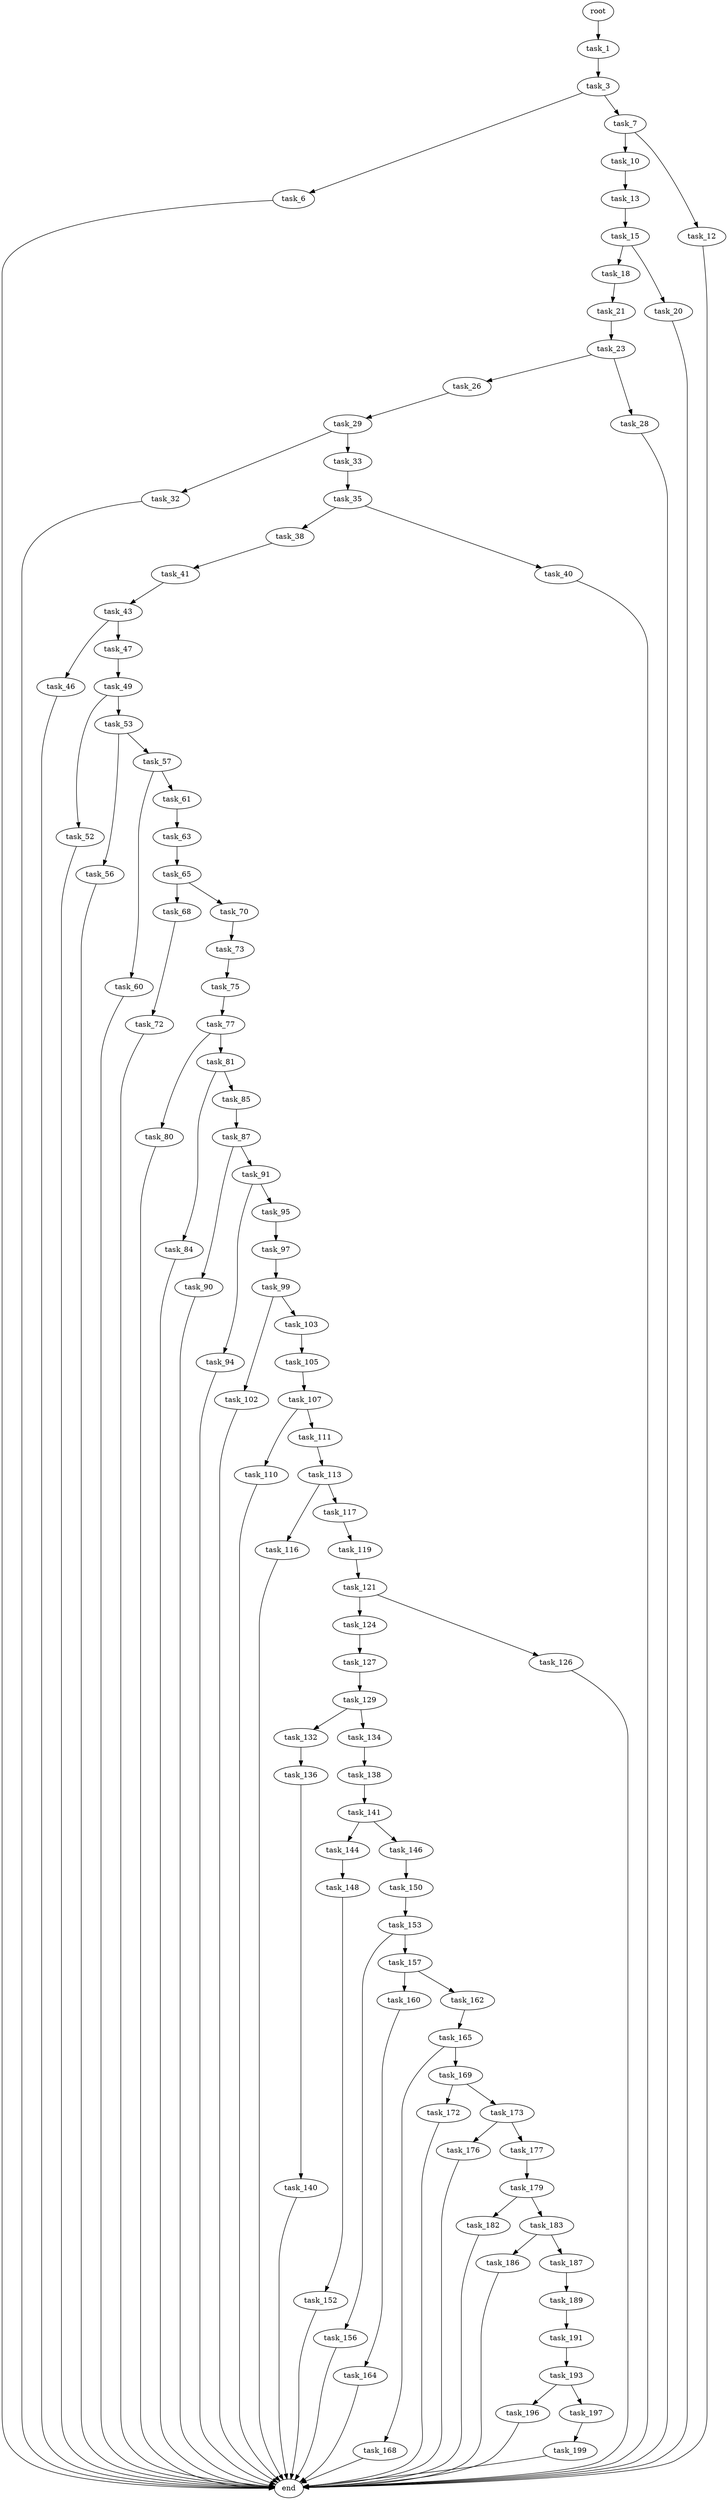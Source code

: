 digraph G {
  root [size="0.000000"];
  task_1 [size="7194561379.000000"];
  task_3 [size="24185521402.000000"];
  task_6 [size="3156794502.000000"];
  task_7 [size="6561744989.000000"];
  task_10 [size="8589934592.000000"];
  task_12 [size="5345104428.000000"];
  task_13 [size="223607750858.000000"];
  task_15 [size="121158949187.000000"];
  task_18 [size="5615894917.000000"];
  task_20 [size="126346225859.000000"];
  task_21 [size="68719476736.000000"];
  task_23 [size="430369591456.000000"];
  task_26 [size="47961100927.000000"];
  task_28 [size="1323129793763.000000"];
  task_29 [size="107138261778.000000"];
  task_32 [size="8589934592.000000"];
  task_33 [size="368293445632.000000"];
  task_35 [size="31501611837.000000"];
  task_38 [size="542446745727.000000"];
  task_40 [size="4537292789.000000"];
  task_41 [size="1073741824000.000000"];
  task_43 [size="7210215919.000000"];
  task_46 [size="134217728000.000000"];
  task_47 [size="1792554826.000000"];
  task_49 [size="6144938253.000000"];
  task_52 [size="549755813888.000000"];
  task_53 [size="412656878547.000000"];
  task_56 [size="48673358414.000000"];
  task_57 [size="3068037891.000000"];
  task_60 [size="231928233984.000000"];
  task_61 [size="706750414.000000"];
  task_63 [size="15499064002.000000"];
  task_65 [size="549755813888.000000"];
  task_68 [size="116398121114.000000"];
  task_70 [size="8101332076.000000"];
  task_72 [size="134217728000.000000"];
  task_73 [size="920720730696.000000"];
  task_75 [size="8134213212.000000"];
  task_77 [size="44881530510.000000"];
  task_80 [size="26288357487.000000"];
  task_81 [size="28991029248.000000"];
  task_84 [size="20254417437.000000"];
  task_85 [size="38722697602.000000"];
  task_87 [size="2778977702.000000"];
  task_90 [size="13139076375.000000"];
  task_91 [size="28991029248.000000"];
  task_94 [size="134217728000.000000"];
  task_95 [size="17841696387.000000"];
  task_97 [size="68719476736.000000"];
  task_99 [size="231928233984.000000"];
  task_102 [size="356075978127.000000"];
  task_103 [size="2333426695.000000"];
  task_105 [size="690218674992.000000"];
  task_107 [size="55870699262.000000"];
  task_110 [size="368293445632.000000"];
  task_111 [size="81624502135.000000"];
  task_113 [size="4528506841.000000"];
  task_116 [size="549755813888.000000"];
  task_117 [size="10784366967.000000"];
  task_119 [size="661472241.000000"];
  task_121 [size="68719476736.000000"];
  task_124 [size="368293445632.000000"];
  task_126 [size="575267986580.000000"];
  task_127 [size="13806622626.000000"];
  task_129 [size="8589934592.000000"];
  task_132 [size="7479684827.000000"];
  task_134 [size="28991029248.000000"];
  task_136 [size="1033758836.000000"];
  task_138 [size="231928233984.000000"];
  task_140 [size="231928233984.000000"];
  task_141 [size="979430659549.000000"];
  task_144 [size="404970145331.000000"];
  task_146 [size="3245514362.000000"];
  task_148 [size="96224104789.000000"];
  task_150 [size="22856415598.000000"];
  task_152 [size="368293445632.000000"];
  task_153 [size="68719476736.000000"];
  task_156 [size="1073741824000.000000"];
  task_157 [size="11202949086.000000"];
  task_160 [size="627498309244.000000"];
  task_162 [size="8589934592.000000"];
  task_164 [size="8589934592.000000"];
  task_165 [size="41565621990.000000"];
  task_168 [size="28991029248.000000"];
  task_169 [size="134217728000.000000"];
  task_172 [size="8589934592.000000"];
  task_173 [size="2944429825.000000"];
  task_176 [size="28151955331.000000"];
  task_177 [size="329332638001.000000"];
  task_179 [size="2332756744.000000"];
  task_182 [size="18019866809.000000"];
  task_183 [size="6522539271.000000"];
  task_186 [size="1073741824000.000000"];
  task_187 [size="42483158057.000000"];
  task_189 [size="17537818472.000000"];
  task_191 [size="549755813888.000000"];
  task_193 [size="782757789696.000000"];
  task_196 [size="254873953866.000000"];
  task_197 [size="2117134265.000000"];
  task_199 [size="11834653083.000000"];
  end [size="0.000000"];

  root -> task_1 [size="1.000000"];
  task_1 -> task_3 [size="209715200.000000"];
  task_3 -> task_6 [size="679477248.000000"];
  task_3 -> task_7 [size="679477248.000000"];
  task_6 -> end [size="1.000000"];
  task_7 -> task_10 [size="209715200.000000"];
  task_7 -> task_12 [size="209715200.000000"];
  task_10 -> task_13 [size="33554432.000000"];
  task_12 -> end [size="1.000000"];
  task_13 -> task_15 [size="209715200.000000"];
  task_15 -> task_18 [size="411041792.000000"];
  task_15 -> task_20 [size="411041792.000000"];
  task_18 -> task_21 [size="536870912.000000"];
  task_20 -> end [size="1.000000"];
  task_21 -> task_23 [size="134217728.000000"];
  task_23 -> task_26 [size="411041792.000000"];
  task_23 -> task_28 [size="411041792.000000"];
  task_26 -> task_29 [size="838860800.000000"];
  task_28 -> end [size="1.000000"];
  task_29 -> task_32 [size="75497472.000000"];
  task_29 -> task_33 [size="75497472.000000"];
  task_32 -> end [size="1.000000"];
  task_33 -> task_35 [size="411041792.000000"];
  task_35 -> task_38 [size="33554432.000000"];
  task_35 -> task_40 [size="33554432.000000"];
  task_38 -> task_41 [size="411041792.000000"];
  task_40 -> end [size="1.000000"];
  task_41 -> task_43 [size="838860800.000000"];
  task_43 -> task_46 [size="536870912.000000"];
  task_43 -> task_47 [size="536870912.000000"];
  task_46 -> end [size="1.000000"];
  task_47 -> task_49 [size="33554432.000000"];
  task_49 -> task_52 [size="411041792.000000"];
  task_49 -> task_53 [size="411041792.000000"];
  task_52 -> end [size="1.000000"];
  task_53 -> task_56 [size="411041792.000000"];
  task_53 -> task_57 [size="411041792.000000"];
  task_56 -> end [size="1.000000"];
  task_57 -> task_60 [size="75497472.000000"];
  task_57 -> task_61 [size="75497472.000000"];
  task_60 -> end [size="1.000000"];
  task_61 -> task_63 [size="33554432.000000"];
  task_63 -> task_65 [size="411041792.000000"];
  task_65 -> task_68 [size="536870912.000000"];
  task_65 -> task_70 [size="536870912.000000"];
  task_68 -> task_72 [size="134217728.000000"];
  task_70 -> task_73 [size="134217728.000000"];
  task_72 -> end [size="1.000000"];
  task_73 -> task_75 [size="679477248.000000"];
  task_75 -> task_77 [size="209715200.000000"];
  task_77 -> task_80 [size="838860800.000000"];
  task_77 -> task_81 [size="838860800.000000"];
  task_80 -> end [size="1.000000"];
  task_81 -> task_84 [size="75497472.000000"];
  task_81 -> task_85 [size="75497472.000000"];
  task_84 -> end [size="1.000000"];
  task_85 -> task_87 [size="75497472.000000"];
  task_87 -> task_90 [size="301989888.000000"];
  task_87 -> task_91 [size="301989888.000000"];
  task_90 -> end [size="1.000000"];
  task_91 -> task_94 [size="75497472.000000"];
  task_91 -> task_95 [size="75497472.000000"];
  task_94 -> end [size="1.000000"];
  task_95 -> task_97 [size="679477248.000000"];
  task_97 -> task_99 [size="134217728.000000"];
  task_99 -> task_102 [size="301989888.000000"];
  task_99 -> task_103 [size="301989888.000000"];
  task_102 -> end [size="1.000000"];
  task_103 -> task_105 [size="75497472.000000"];
  task_105 -> task_107 [size="536870912.000000"];
  task_107 -> task_110 [size="75497472.000000"];
  task_107 -> task_111 [size="75497472.000000"];
  task_110 -> end [size="1.000000"];
  task_111 -> task_113 [size="134217728.000000"];
  task_113 -> task_116 [size="134217728.000000"];
  task_113 -> task_117 [size="134217728.000000"];
  task_116 -> end [size="1.000000"];
  task_117 -> task_119 [size="209715200.000000"];
  task_119 -> task_121 [size="33554432.000000"];
  task_121 -> task_124 [size="134217728.000000"];
  task_121 -> task_126 [size="134217728.000000"];
  task_124 -> task_127 [size="411041792.000000"];
  task_126 -> end [size="1.000000"];
  task_127 -> task_129 [size="679477248.000000"];
  task_129 -> task_132 [size="33554432.000000"];
  task_129 -> task_134 [size="33554432.000000"];
  task_132 -> task_136 [size="209715200.000000"];
  task_134 -> task_138 [size="75497472.000000"];
  task_136 -> task_140 [size="33554432.000000"];
  task_138 -> task_141 [size="301989888.000000"];
  task_140 -> end [size="1.000000"];
  task_141 -> task_144 [size="679477248.000000"];
  task_141 -> task_146 [size="679477248.000000"];
  task_144 -> task_148 [size="536870912.000000"];
  task_146 -> task_150 [size="134217728.000000"];
  task_148 -> task_152 [size="134217728.000000"];
  task_150 -> task_153 [size="679477248.000000"];
  task_152 -> end [size="1.000000"];
  task_153 -> task_156 [size="134217728.000000"];
  task_153 -> task_157 [size="134217728.000000"];
  task_156 -> end [size="1.000000"];
  task_157 -> task_160 [size="301989888.000000"];
  task_157 -> task_162 [size="301989888.000000"];
  task_160 -> task_164 [size="838860800.000000"];
  task_162 -> task_165 [size="33554432.000000"];
  task_164 -> end [size="1.000000"];
  task_165 -> task_168 [size="33554432.000000"];
  task_165 -> task_169 [size="33554432.000000"];
  task_168 -> end [size="1.000000"];
  task_169 -> task_172 [size="209715200.000000"];
  task_169 -> task_173 [size="209715200.000000"];
  task_172 -> end [size="1.000000"];
  task_173 -> task_176 [size="75497472.000000"];
  task_173 -> task_177 [size="75497472.000000"];
  task_176 -> end [size="1.000000"];
  task_177 -> task_179 [size="679477248.000000"];
  task_179 -> task_182 [size="75497472.000000"];
  task_179 -> task_183 [size="75497472.000000"];
  task_182 -> end [size="1.000000"];
  task_183 -> task_186 [size="301989888.000000"];
  task_183 -> task_187 [size="301989888.000000"];
  task_186 -> end [size="1.000000"];
  task_187 -> task_189 [size="679477248.000000"];
  task_189 -> task_191 [size="33554432.000000"];
  task_191 -> task_193 [size="536870912.000000"];
  task_193 -> task_196 [size="679477248.000000"];
  task_193 -> task_197 [size="679477248.000000"];
  task_196 -> end [size="1.000000"];
  task_197 -> task_199 [size="33554432.000000"];
  task_199 -> end [size="1.000000"];
}
